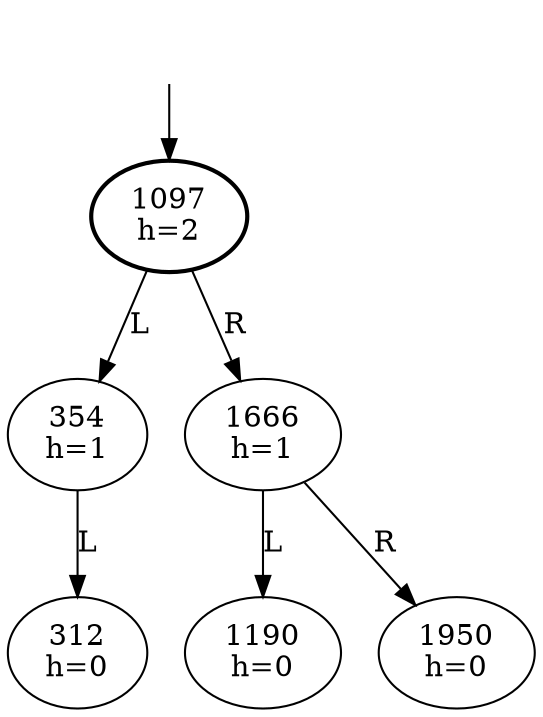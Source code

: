 digraph
 {
	Dummy [style=invis];
	Dummy -> 1097;
	1097 [penwidth=2];

	
      1097 [label="1097\nh=2"];

      1097 -> 354 [label="L"];
      354 [label="354\nh=1"];

      354 -> 312 [label="L"];
      312 [label="312\nh=0"];

      1097 -> 1666 [label="R"];
      1666 [label="1666\nh=1"];

      1666 -> 1190 [label="L"];
      1190 [label="1190\nh=0"];

      1666 -> 1950 [label="R"];
      1950 [label="1950\nh=0"];

}